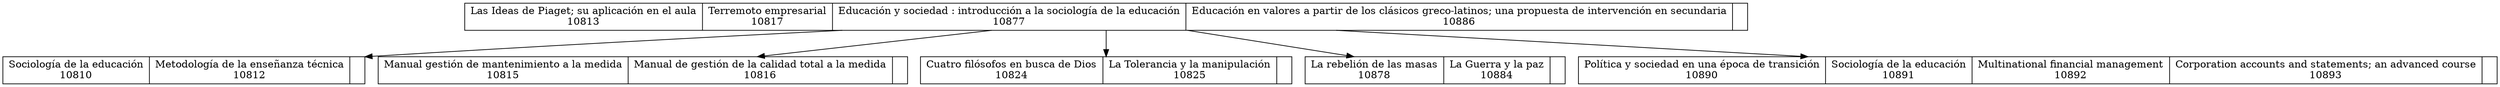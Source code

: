 digraph G {
 node [shape = record,height=.1];10813->10810;
10813->10815;
10813->10824;
10813->10878;
10813->10890;
10813[label = "<f0>Las Ideas de Piaget; su aplicación en el aula\n10813|<f1>Terremoto empresarial\n10817|<f2>Educación y sociedad : introducción a la sociología de la educación\n10877|<f3>Educación en valores a partir de los clásicos greco-latinos; una propuesta de intervención en secundaria\n10886|"];
10810[label = "<f0>Sociología de la educación\n10810|<f1>Metodología de la enseñanza técnica\n10812|"];
10815[label = "<f0>Manual gestión de mantenimiento a la medida\n10815|<f1>Manual de gestión de la calidad total a la medida\n10816|"];
10824[label = "<f0>Cuatro filósofos en busca de Dios\n10824|<f1>La Tolerancia y la manipulación\n10825|"];
10878[label = "<f0>La rebelión de las masas\n10878|<f1>La Guerra y la paz\n10884|"];
10890[label = "<f0>Política y sociedad en una época de transición\n10890|<f1>Sociología de la educación\n10891|<f2>Multinational financial management\n10892|<f3>Corporation accounts and statements; an advanced course\n10893|"];
}